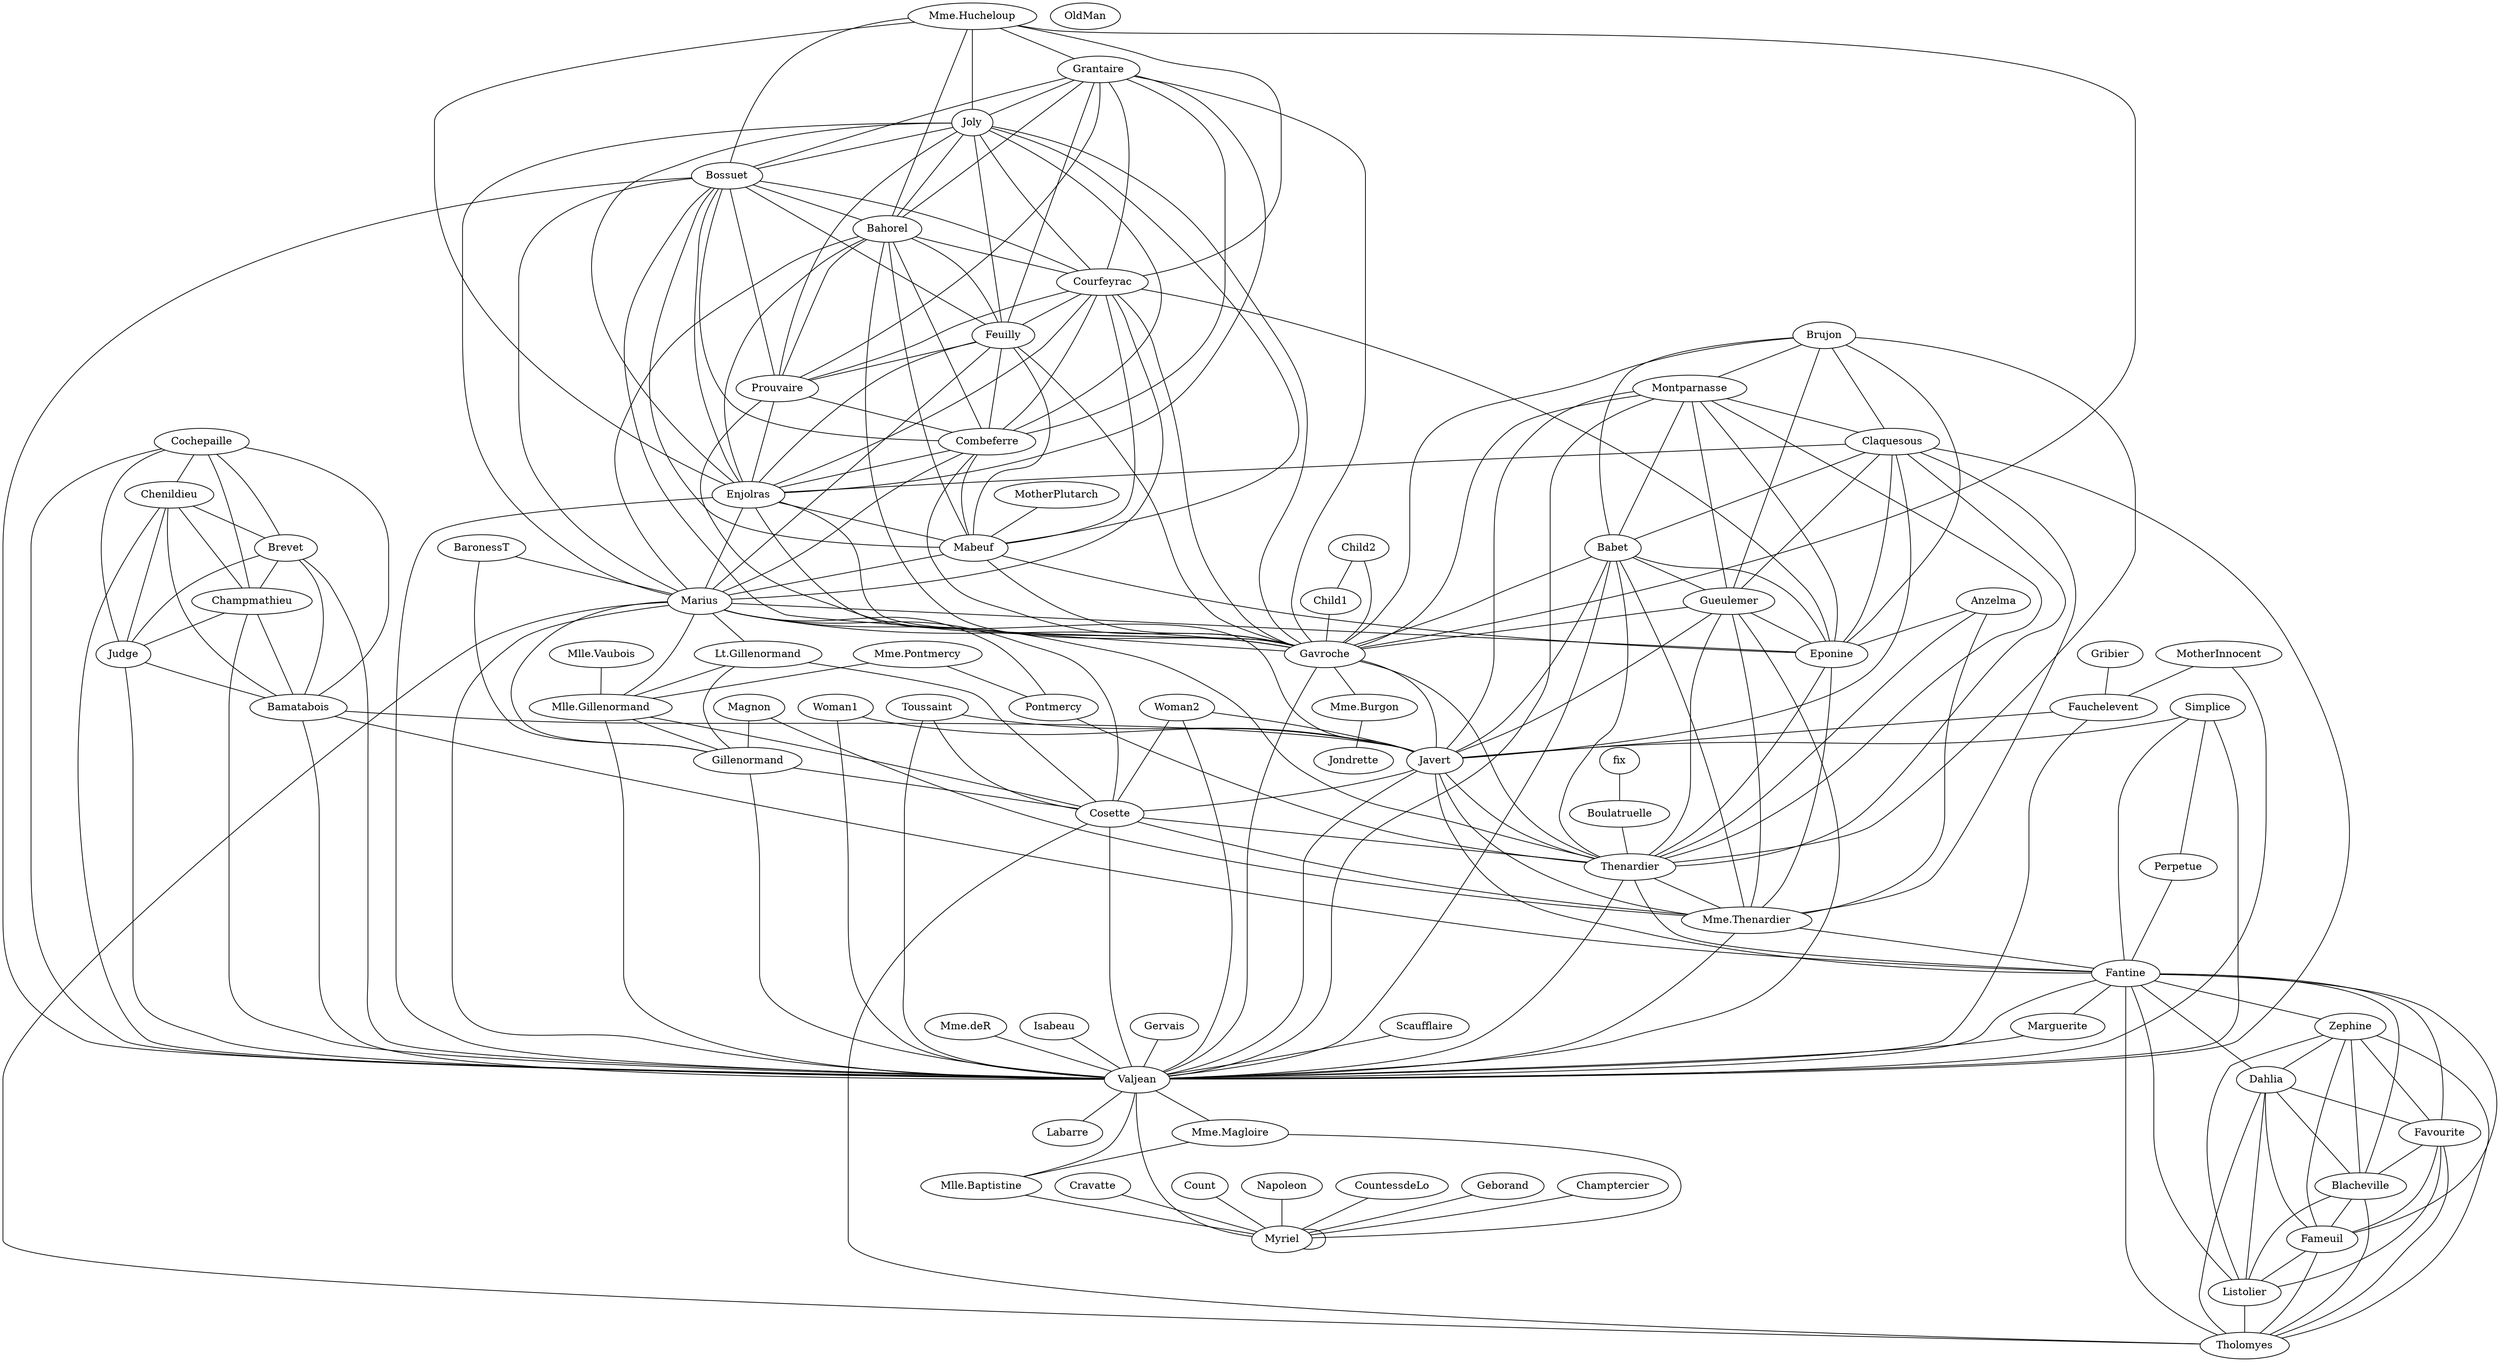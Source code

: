 graph{
"0" [cluster=1,label="Myriel"];
"1" [cluster=1,label="Napoleon"];
"2" [cluster=1,label="Mlle.Baptistine"];
"3" [cluster=1,label="Mme.Magloire"];
"4" [cluster=1,label="CountessdeLo"];
"5" [cluster=1,label="Geborand"];
"6" [cluster=1,label="Champtercier"];
"7" [cluster=1,label="Cravatte"];
"8" [cluster=1,label="Count"];
"9" [cluster=1,label="OldMan"];
"10" [cluster=2,label="Labarre"];
"11" [cluster=2,label="Valjean"];
"12" [cluster=2,label="Marguerite"];
"13" [cluster=2,label="Mme.deR"];
"14" [cluster=2,label="Isabeau"];
"15" [cluster=2,label="Gervais"];
"16" [cluster=3,label="Tholomyes"];
"17" [cluster=3,label="Listolier"];
"18" [cluster=3,label="Fameuil"];
"19" [cluster=3,label="Blacheville"];
"20" [cluster=3,label="Favourite"];
"21" [cluster=3,label="Dahlia"];
"22" [cluster=3,label="Zephine"];
"23" [cluster=3,label="Fantine"];
"24" [cluster=4,label="Mme.Thenardier"];
"25" [cluster=4,label="Thenardier"];
"26" [cluster=5,label="Cosette"];
"27" [cluster=4,label="Javert"];
"28" [cluster=0,label="Fauchelevent"];
"29" [cluster=2,label="Bamatabois"];
"30" [cluster=3,label="Perpetue"];
"31" [cluster=2,label="Simplice"];
"32" [cluster=2,label="Scaufflaire"];
"33" [cluster=2,label="Woman1"];
"34" [cluster=2,label="Judge"];
"35" [cluster=2,label="Champmathieu"];
"36" [cluster=2,label="Brevet"];
"37" [cluster=2,label="Chenildieu"];
"38" [cluster=2,label="Cochepaille"];
"39" [cluster=4,label="Pontmercy"];
"40" [cluster=6,label="Boulatruelle"];
"41" [cluster=4,label="Eponine"];
"42" [cluster=4,label="Anzelma"];
"43" [cluster=5,label="Woman2"];
"44" [cluster=0,label="MotherInnocent"];
"45" [cluster=0,label="Gribier"];
"46" [cluster=7,label="Jondrette"];
"47" [cluster=7,label="Mme.Burgon"];
"48" [cluster=8,label="Gavroche"];
"49" [cluster=5,label="Gillenormand"];
"50" [cluster=5,label="Magnon"];
"51" [cluster=5,label="Mlle.Gillenormand"];
"52" [cluster=5,label="Mme.Pontmercy"];
"53" [cluster=5,label="Mlle.Vaubois"];
"54" [cluster=5,label="Lt.Gillenormand"];
"55" [cluster=8,label="Marius"];
"56" [cluster=5,label="BaronessT"];
"57" [cluster=8,label="Mabeuf"];
"58" [cluster=8,label="Enjolras"];
"59" [cluster=8,label="Combeferre"];
"60" [cluster=8,label="Prouvaire"];
"61" [cluster=8,label="Feuilly"];
"62" [cluster=8,label="Courfeyrac"];
"63" [cluster=8,label="Bahorel"];
"64" [cluster=8,label="Bossuet"];
"65" [cluster=8,label="Joly"];
"66" [cluster=8,label="Grantaire"];
"67" [cluster=0,label="MotherPlutarch"];
"68" [cluster=4,label="Gueulemer"];
"69" [cluster=4,label="Babet"];
"70" [cluster=4,label="Claquesous"];
"71" [cluster=4,label="Montparnasse"];
"72" [cluster=5,label="Toussaint"];
"73" [cluster=10,label="Child1"];
"74" [cluster=10,label="Child2"];
"75" [cluster=4,label="Brujon"];
"76" [cluster=8,label="Mme.Hucheloup"];
"77" [cluster=6,label="fix"];
"1"--"0";
"2"--"0";
"3"--"0";
"3"--"2";
"4"--"0";
"5"--"0";
"6"--"0";
"7"--"0";
"8"--"0";
"0"--"0";
"11"--"10";
"11"--"3";
"11"--"2";
"11"--"0";
"12"--"11";
"13"--"11";
"14"--"11";
"15"--"11";
"17"--"16";
"18"--"16";
"18"--"17";
"19"--"16";
"19"--"17";
"19"--"18";
"20"--"16";
"20"--"17";
"20"--"18";
"20"--"19";
"21"--"16";
"21"--"17";
"21"--"18";
"21"--"19";
"21"--"20";
"22"--"16";
"22"--"17";
"22"--"18";
"22"--"19";
"22"--"20";
"22"--"21";
"23"--"16";
"23"--"17";
"23"--"18";
"23"--"19";
"23"--"20";
"23"--"21";
"23"--"22";
"23"--"12";
"23"--"11";
"24"--"23";
"24"--"11";
"25"--"24";
"25"--"23";
"25"--"11";
"26"--"24";
"26"--"11";
"26"--"16";
"26"--"25";
"27"--"11";
"27"--"23";
"27"--"25";
"27"--"24";
"27"--"26";
"28"--"11";
"28"--"27";
"29"--"23";
"29"--"27";
"29"--"11";
"30"--"23";
"31"--"30";
"31"--"11";
"31"--"23";
"31"--"27";
"32"--"11";
"33"--"11";
"33"--"27";
"34"--"11";
"34"--"29";
"35"--"11";
"35"--"34";
"35"--"29";
"36"--"34";
"36"--"35";
"36"--"11";
"36"--"29";
"37"--"34";
"37"--"35";
"37"--"36";
"37"--"11";
"37"--"29";
"38"--"34";
"38"--"35";
"38"--"36";
"38"--"37";
"38"--"11";
"38"--"29";
"39"--"25";
"40"--"25";
"41"--"24";
"41"--"25";
"42"--"41";
"42"--"25";
"42"--"24";
"43"--"11";
"43"--"26";
"43"--"27";
"44"--"28";
"44"--"11";
"45"--"28";
"47"--"46";
"48"--"47";
"48"--"25";
"48"--"27";
"48"--"11";
"49"--"26";
"49"--"11";
"50"--"49";
"50"--"24";
"51"--"49";
"51"--"26";
"51"--"11";
"52"--"51";
"52"--"39";
"53"--"51";
"54"--"51";
"54"--"49";
"54"--"26";
"55"--"51";
"55"--"49";
"55"--"39";
"55"--"54";
"55"--"26";
"55"--"11";
"55"--"16";
"55"--"25";
"55"--"41";
"55"--"48";
"56"--"49";
"56"--"55";
"57"--"55";
"57"--"41";
"57"--"48";
"58"--"55";
"58"--"48";
"58"--"27";
"58"--"57";
"58"--"11";
"59"--"58";
"59"--"55";
"59"--"48";
"59"--"57";
"60"--"48";
"60"--"58";
"60"--"59";
"61"--"48";
"61"--"58";
"61"--"60";
"61"--"59";
"61"--"57";
"61"--"55";
"62"--"55";
"62"--"58";
"62"--"59";
"62"--"48";
"62"--"57";
"62"--"41";
"62"--"61";
"62"--"60";
"63"--"59";
"63"--"48";
"63"--"62";
"63"--"57";
"63"--"58";
"63"--"61";
"63"--"60";
"63"--"55";
"64"--"55";
"64"--"62";
"64"--"48";
"64"--"63";
"64"--"58";
"64"--"61";
"64"--"60";
"64"--"59";
"64"--"57";
"64"--"11";
"65"--"63";
"65"--"64";
"65"--"48";
"65"--"62";
"65"--"58";
"65"--"61";
"65"--"60";
"65"--"59";
"65"--"57";
"65"--"55";
"66"--"64";
"66"--"58";
"66"--"59";
"66"--"62";
"66"--"65";
"66"--"48";
"66"--"63";
"66"--"61";
"66"--"60";
"67"--"57";
"68"--"25";
"68"--"11";
"68"--"24";
"68"--"27";
"68"--"48";
"68"--"41";
"69"--"25";
"69"--"68";
"69"--"11";
"69"--"24";
"69"--"27";
"69"--"48";
"69"--"41";
"70"--"25";
"70"--"69";
"70"--"68";
"70"--"11";
"70"--"24";
"70"--"27";
"70"--"41";
"70"--"58";
"71"--"27";
"71"--"69";
"71"--"68";
"71"--"70";
"71"--"11";
"71"--"48";
"71"--"41";
"71"--"25";
"72"--"26";
"72"--"27";
"72"--"11";
"73"--"48";
"74"--"48";
"74"--"73";
"75"--"69";
"75"--"68";
"75"--"25";
"75"--"48";
"75"--"41";
"75"--"70";
"75"--"71";
"76"--"64";
"76"--"65";
"76"--"66";
"76"--"63";
"76"--"62";
"76"--"48";
"76"--"58";
"77"--"40";
}